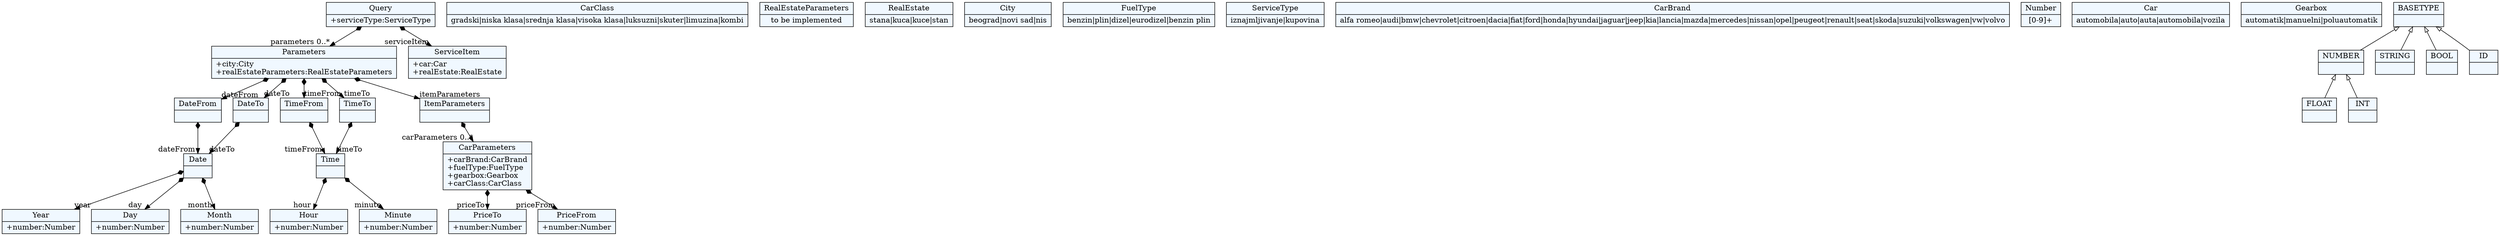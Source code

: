 
    digraph xtext {
    fontname = "Bitstream Vera Sans"
    fontsize = 8
    node[
        shape=record,
        style=filled,
        fillcolor=aliceblue
    ]
    nodesep = 0.3
    edge[dir=black,arrowtail=empty]


61329456[ label="{Year|+number:Number\l}"]

61308976 -> 61309872[arrowtail=diamond, dir=both, headlabel="dateFrom "]
61308976 -> 61310768[arrowtail=diamond, dir=both, headlabel="dateTo "]
61308976 -> 61310320[arrowtail=diamond, dir=both, headlabel="timeFrom "]
61308976 -> 61311216[arrowtail=diamond, dir=both, headlabel="timeTo "]
61308976 -> 61331696[arrowtail=diamond, dir=both, headlabel="itemParameters "]
61308976[ label="{Parameters|+city:City\l+realEstateParameters:RealEstateParameters\l}"]

61350384[ label="{CarClass|gradski\|niska klasa\|srednja klasa\|visoka klasa\|luksuzni\|skuter\|limuzina\|kombi}"]

61312112[ label="{Day|+number:Number\l}"]

61330352 -> 61330800[arrowtail=diamond, dir=both, headlabel="hour "]
61330352 -> 61331248[arrowtail=diamond, dir=both, headlabel="minute "]
61330352[ label="{Time|}"]

61070000[ label="{ServiceItem|+car:Car\l+realEstate:RealEstate\l}"]

61351280[ label="{PriceTo|+number:Number\l}"]

61331696 -> 61332144[arrowtail=diamond, dir=both, headlabel="carParameters 0..*"]
61331696[ label="{ItemParameters|}"]

61311664 -> 61312112[arrowtail=diamond, dir=both, headlabel="day "]
61311664 -> 61312560[arrowtail=diamond, dir=both, headlabel="month "]
61311664 -> 61329456[arrowtail=diamond, dir=both, headlabel="year "]
61311664[ label="{Date|}"]

61351728[ label="{RealEstateParameters|to be implemented}"]

61070896[ label="{RealEstate|stana\|kuca\|kuce\|stan}"]

61309424[ label="{City|beograd\|novi sad\|nis}"]

61310768 -> 61311664[arrowtail=diamond, dir=both, headlabel="dateTo "]
61310768[ label="{DateTo|}"]

61350832[ label="{PriceFrom|+number:Number\l}"]

61333040[ label="{FuelType|benzin\|plin\|dizel\|eurodizel\|benzin plin}"]

61069104 -> 61070000[arrowtail=diamond, dir=both, headlabel="serviceItem "]
61069104 -> 61308976[arrowtail=diamond, dir=both, headlabel="parameters 0..*"]
61069104[ label="{Query|+serviceType:ServiceType\l}"]

61069552[ label="{ServiceType|iznajmljivanje\|kupovina}"]

61311216 -> 61330352[arrowtail=diamond, dir=both, headlabel="timeTo "]
61311216[ label="{TimeTo|}"]

61332144 -> 61350832[arrowtail=diamond, dir=both, headlabel="priceFrom "]
61332144 -> 61351280[arrowtail=diamond, dir=both, headlabel="priceTo "]
61332144[ label="{CarParameters|+carBrand:CarBrand\l+fuelType:FuelType\l+gearbox:Gearbox\l+carClass:CarClass\l}"]

61309872 -> 61311664[arrowtail=diamond, dir=both, headlabel="dateFrom "]
61309872[ label="{DateFrom|}"]

61310320 -> 61330352[arrowtail=diamond, dir=both, headlabel="timeFrom "]
61310320[ label="{TimeFrom|}"]

61332592[ label="{CarBrand|alfa romeo\|audi\|bmw\|chevrolet\|citroen\|dacia\|fiat\|ford\|honda\|hyundai\|jaguar\|jeep\|kia\|lancia\|mazda\|mercedes\|nissan\|opel\|peugeot\|renault\|seat\|skoda\|suzuki\|volkswagen\|vw\|volvo}"]

61330800[ label="{Hour|+number:Number\l}"]

61329904[ label="{Number|[0-9]+}"]

61070448[ label="{Car|automobila\|auto\|auta\|automobila\|vozila}"]

61349936[ label="{Gearbox|automatik\|manuelni\|poluautomatik}"]

61312560[ label="{Month|+number:Number\l}"]

61331248[ label="{Minute|+number:Number\l}"]

61068208[ label="{NUMBER|}"]
61068208 -> 61067760 [dir=back]
61068208 -> 61067312 [dir=back]

61067760[ label="{FLOAT|}"]

61058160[ label="{STRING|}"]

61067312[ label="{INT|}"]

61058608[ label="{BOOL|}"]

61057712[ label="{ID|}"]

61068656[ label="{BASETYPE|}"]
61068656 -> 61068208 [dir=back]
61068656 -> 61058608 [dir=back]
61068656 -> 61057712 [dir=back]
61068656 -> 61058160 [dir=back]


}
